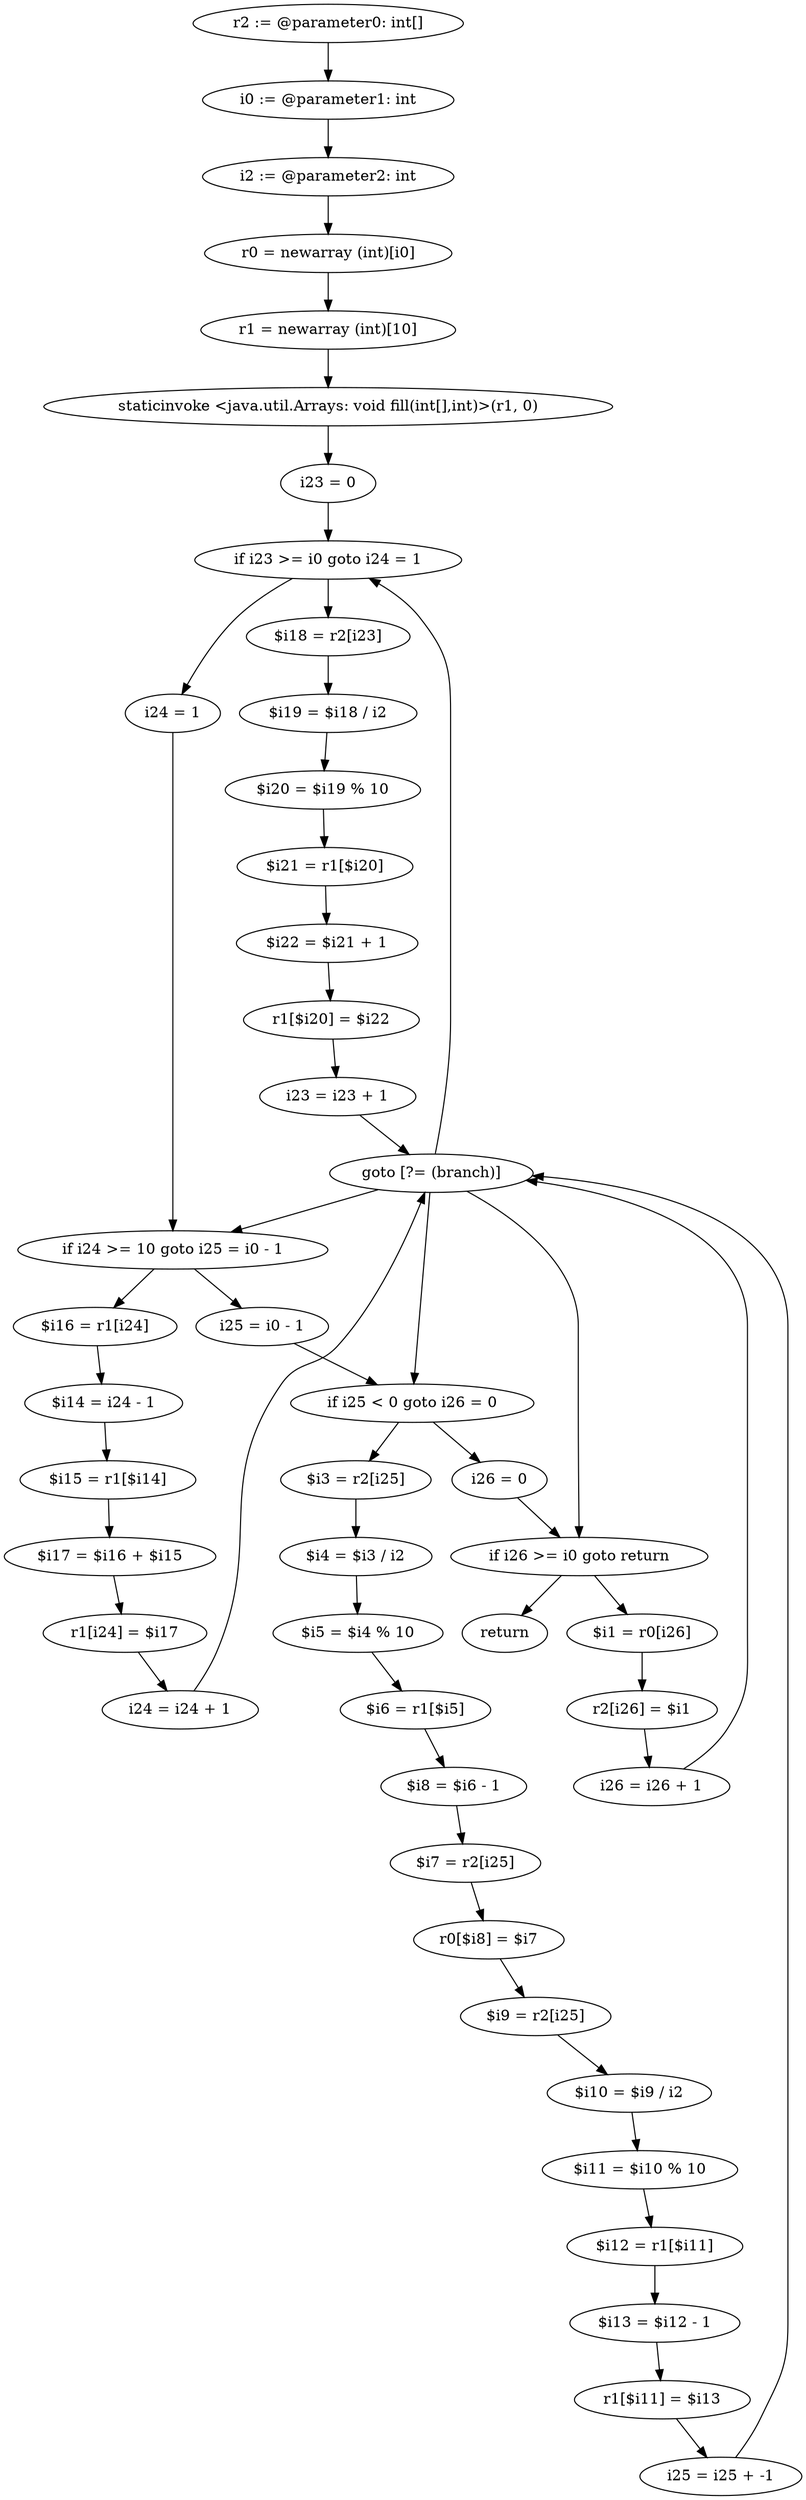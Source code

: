 digraph "unitGraph" {
    "r2 := @parameter0: int[]"
    "i0 := @parameter1: int"
    "i2 := @parameter2: int"
    "r0 = newarray (int)[i0]"
    "r1 = newarray (int)[10]"
    "staticinvoke <java.util.Arrays: void fill(int[],int)>(r1, 0)"
    "i23 = 0"
    "if i23 >= i0 goto i24 = 1"
    "$i18 = r2[i23]"
    "$i19 = $i18 / i2"
    "$i20 = $i19 % 10"
    "$i21 = r1[$i20]"
    "$i22 = $i21 + 1"
    "r1[$i20] = $i22"
    "i23 = i23 + 1"
    "goto [?= (branch)]"
    "i24 = 1"
    "if i24 >= 10 goto i25 = i0 - 1"
    "$i16 = r1[i24]"
    "$i14 = i24 - 1"
    "$i15 = r1[$i14]"
    "$i17 = $i16 + $i15"
    "r1[i24] = $i17"
    "i24 = i24 + 1"
    "i25 = i0 - 1"
    "if i25 < 0 goto i26 = 0"
    "$i3 = r2[i25]"
    "$i4 = $i3 / i2"
    "$i5 = $i4 % 10"
    "$i6 = r1[$i5]"
    "$i8 = $i6 - 1"
    "$i7 = r2[i25]"
    "r0[$i8] = $i7"
    "$i9 = r2[i25]"
    "$i10 = $i9 / i2"
    "$i11 = $i10 % 10"
    "$i12 = r1[$i11]"
    "$i13 = $i12 - 1"
    "r1[$i11] = $i13"
    "i25 = i25 + -1"
    "i26 = 0"
    "if i26 >= i0 goto return"
    "$i1 = r0[i26]"
    "r2[i26] = $i1"
    "i26 = i26 + 1"
    "return"
    "r2 := @parameter0: int[]"->"i0 := @parameter1: int";
    "i0 := @parameter1: int"->"i2 := @parameter2: int";
    "i2 := @parameter2: int"->"r0 = newarray (int)[i0]";
    "r0 = newarray (int)[i0]"->"r1 = newarray (int)[10]";
    "r1 = newarray (int)[10]"->"staticinvoke <java.util.Arrays: void fill(int[],int)>(r1, 0)";
    "staticinvoke <java.util.Arrays: void fill(int[],int)>(r1, 0)"->"i23 = 0";
    "i23 = 0"->"if i23 >= i0 goto i24 = 1";
    "if i23 >= i0 goto i24 = 1"->"$i18 = r2[i23]";
    "if i23 >= i0 goto i24 = 1"->"i24 = 1";
    "$i18 = r2[i23]"->"$i19 = $i18 / i2";
    "$i19 = $i18 / i2"->"$i20 = $i19 % 10";
    "$i20 = $i19 % 10"->"$i21 = r1[$i20]";
    "$i21 = r1[$i20]"->"$i22 = $i21 + 1";
    "$i22 = $i21 + 1"->"r1[$i20] = $i22";
    "r1[$i20] = $i22"->"i23 = i23 + 1";
    "i23 = i23 + 1"->"goto [?= (branch)]";
    "goto [?= (branch)]"->"if i23 >= i0 goto i24 = 1";
    "i24 = 1"->"if i24 >= 10 goto i25 = i0 - 1";
    "if i24 >= 10 goto i25 = i0 - 1"->"$i16 = r1[i24]";
    "if i24 >= 10 goto i25 = i0 - 1"->"i25 = i0 - 1";
    "$i16 = r1[i24]"->"$i14 = i24 - 1";
    "$i14 = i24 - 1"->"$i15 = r1[$i14]";
    "$i15 = r1[$i14]"->"$i17 = $i16 + $i15";
    "$i17 = $i16 + $i15"->"r1[i24] = $i17";
    "r1[i24] = $i17"->"i24 = i24 + 1";
    "i24 = i24 + 1"->"goto [?= (branch)]";
    "goto [?= (branch)]"->"if i24 >= 10 goto i25 = i0 - 1";
    "i25 = i0 - 1"->"if i25 < 0 goto i26 = 0";
    "if i25 < 0 goto i26 = 0"->"$i3 = r2[i25]";
    "if i25 < 0 goto i26 = 0"->"i26 = 0";
    "$i3 = r2[i25]"->"$i4 = $i3 / i2";
    "$i4 = $i3 / i2"->"$i5 = $i4 % 10";
    "$i5 = $i4 % 10"->"$i6 = r1[$i5]";
    "$i6 = r1[$i5]"->"$i8 = $i6 - 1";
    "$i8 = $i6 - 1"->"$i7 = r2[i25]";
    "$i7 = r2[i25]"->"r0[$i8] = $i7";
    "r0[$i8] = $i7"->"$i9 = r2[i25]";
    "$i9 = r2[i25]"->"$i10 = $i9 / i2";
    "$i10 = $i9 / i2"->"$i11 = $i10 % 10";
    "$i11 = $i10 % 10"->"$i12 = r1[$i11]";
    "$i12 = r1[$i11]"->"$i13 = $i12 - 1";
    "$i13 = $i12 - 1"->"r1[$i11] = $i13";
    "r1[$i11] = $i13"->"i25 = i25 + -1";
    "i25 = i25 + -1"->"goto [?= (branch)]";
    "goto [?= (branch)]"->"if i25 < 0 goto i26 = 0";
    "i26 = 0"->"if i26 >= i0 goto return";
    "if i26 >= i0 goto return"->"$i1 = r0[i26]";
    "if i26 >= i0 goto return"->"return";
    "$i1 = r0[i26]"->"r2[i26] = $i1";
    "r2[i26] = $i1"->"i26 = i26 + 1";
    "i26 = i26 + 1"->"goto [?= (branch)]";
    "goto [?= (branch)]"->"if i26 >= i0 goto return";
}
